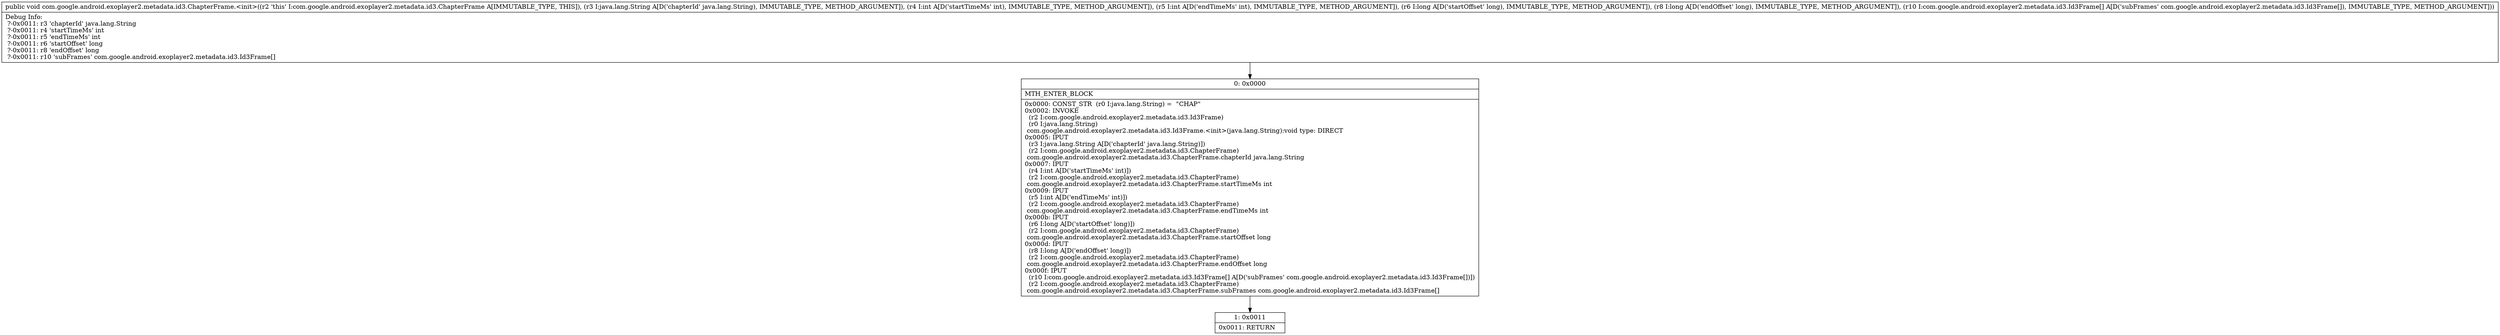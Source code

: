 digraph "CFG forcom.google.android.exoplayer2.metadata.id3.ChapterFrame.\<init\>(Ljava\/lang\/String;IIJJ[Lcom\/google\/android\/exoplayer2\/metadata\/id3\/Id3Frame;)V" {
Node_0 [shape=record,label="{0\:\ 0x0000|MTH_ENTER_BLOCK\l|0x0000: CONST_STR  (r0 I:java.lang.String) =  \"CHAP\" \l0x0002: INVOKE  \l  (r2 I:com.google.android.exoplayer2.metadata.id3.Id3Frame)\l  (r0 I:java.lang.String)\l com.google.android.exoplayer2.metadata.id3.Id3Frame.\<init\>(java.lang.String):void type: DIRECT \l0x0005: IPUT  \l  (r3 I:java.lang.String A[D('chapterId' java.lang.String)])\l  (r2 I:com.google.android.exoplayer2.metadata.id3.ChapterFrame)\l com.google.android.exoplayer2.metadata.id3.ChapterFrame.chapterId java.lang.String \l0x0007: IPUT  \l  (r4 I:int A[D('startTimeMs' int)])\l  (r2 I:com.google.android.exoplayer2.metadata.id3.ChapterFrame)\l com.google.android.exoplayer2.metadata.id3.ChapterFrame.startTimeMs int \l0x0009: IPUT  \l  (r5 I:int A[D('endTimeMs' int)])\l  (r2 I:com.google.android.exoplayer2.metadata.id3.ChapterFrame)\l com.google.android.exoplayer2.metadata.id3.ChapterFrame.endTimeMs int \l0x000b: IPUT  \l  (r6 I:long A[D('startOffset' long)])\l  (r2 I:com.google.android.exoplayer2.metadata.id3.ChapterFrame)\l com.google.android.exoplayer2.metadata.id3.ChapterFrame.startOffset long \l0x000d: IPUT  \l  (r8 I:long A[D('endOffset' long)])\l  (r2 I:com.google.android.exoplayer2.metadata.id3.ChapterFrame)\l com.google.android.exoplayer2.metadata.id3.ChapterFrame.endOffset long \l0x000f: IPUT  \l  (r10 I:com.google.android.exoplayer2.metadata.id3.Id3Frame[] A[D('subFrames' com.google.android.exoplayer2.metadata.id3.Id3Frame[])])\l  (r2 I:com.google.android.exoplayer2.metadata.id3.ChapterFrame)\l com.google.android.exoplayer2.metadata.id3.ChapterFrame.subFrames com.google.android.exoplayer2.metadata.id3.Id3Frame[] \l}"];
Node_1 [shape=record,label="{1\:\ 0x0011|0x0011: RETURN   \l}"];
MethodNode[shape=record,label="{public void com.google.android.exoplayer2.metadata.id3.ChapterFrame.\<init\>((r2 'this' I:com.google.android.exoplayer2.metadata.id3.ChapterFrame A[IMMUTABLE_TYPE, THIS]), (r3 I:java.lang.String A[D('chapterId' java.lang.String), IMMUTABLE_TYPE, METHOD_ARGUMENT]), (r4 I:int A[D('startTimeMs' int), IMMUTABLE_TYPE, METHOD_ARGUMENT]), (r5 I:int A[D('endTimeMs' int), IMMUTABLE_TYPE, METHOD_ARGUMENT]), (r6 I:long A[D('startOffset' long), IMMUTABLE_TYPE, METHOD_ARGUMENT]), (r8 I:long A[D('endOffset' long), IMMUTABLE_TYPE, METHOD_ARGUMENT]), (r10 I:com.google.android.exoplayer2.metadata.id3.Id3Frame[] A[D('subFrames' com.google.android.exoplayer2.metadata.id3.Id3Frame[]), IMMUTABLE_TYPE, METHOD_ARGUMENT]))  | Debug Info:\l  ?\-0x0011: r3 'chapterId' java.lang.String\l  ?\-0x0011: r4 'startTimeMs' int\l  ?\-0x0011: r5 'endTimeMs' int\l  ?\-0x0011: r6 'startOffset' long\l  ?\-0x0011: r8 'endOffset' long\l  ?\-0x0011: r10 'subFrames' com.google.android.exoplayer2.metadata.id3.Id3Frame[]\l}"];
MethodNode -> Node_0;
Node_0 -> Node_1;
}

